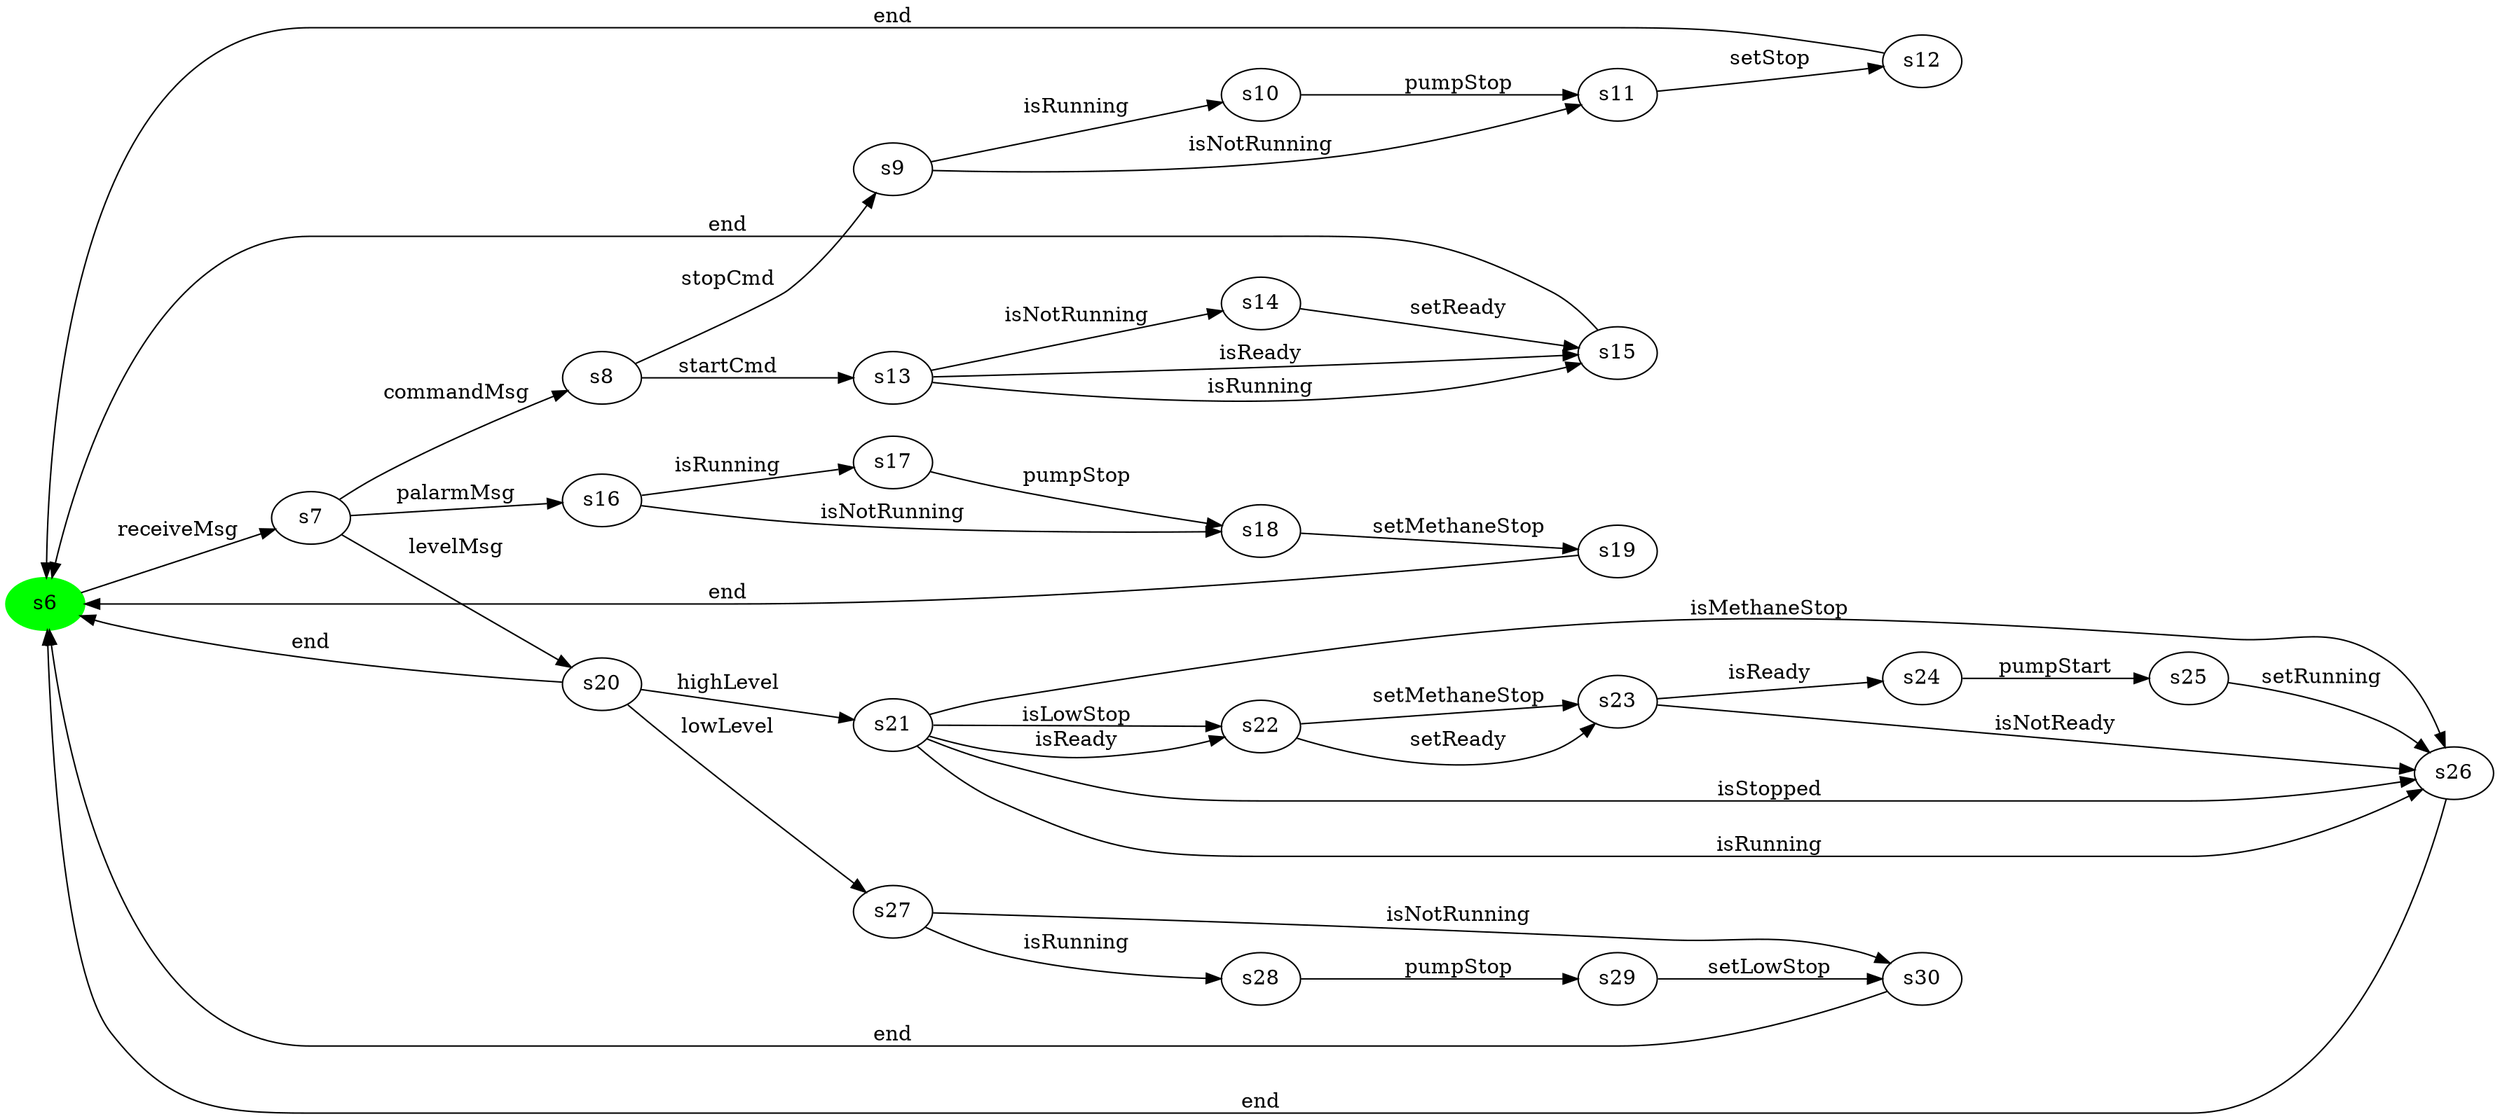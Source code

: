 digraph G {
rankdir=LR;
state0[ label = "s6", style=filled, color=green ];
state1 [ label = "s30" ];
state1 -> state0 [ label=" end " ];
state2 [ label = "s11" ];
state2 -> state3 [ label=" setStop " ];
state4 [ label = "s10" ];
state4 -> state2 [ label=" pumpStop " ];
state5 [ label = "s13" ];
state5 -> state6 [ label=" isNotRunning " ];
state5 -> state7 [ label=" isReady " ];
state5 -> state7 [ label=" isRunning " ];
state3 [ label = "s12" ];
state3 -> state0 [ label=" end " ];
state7 [ label = "s15" ];
state7 -> state0 [ label=" end " ];
state6 [ label = "s14" ];
state6 -> state7 [ label=" setReady " ];
state8 [ label = "s17" ];
state8 -> state9 [ label=" pumpStop " ];
state10 [ label = "s16" ];
state10 -> state8 [ label=" isRunning " ];
state10 -> state9 [ label=" isNotRunning " ];
state11 [ label = "s19" ];
state11 -> state0 [ label=" end " ];
state9 [ label = "s18" ];
state9 -> state11 [ label=" setMethaneStop " ];
state0 -> state12 [ label=" receiveMsg " ];
state12 [ label = "s7" ];
state12 -> state13 [ label=" commandMsg " ];
state12 -> state10 [ label=" palarmMsg " ];
state12 -> state14 [ label=" levelMsg " ];
state13 [ label = "s8" ];
state13 -> state15 [ label=" stopCmd " ];
state13 -> state5 [ label=" startCmd " ];
state15 [ label = "s9" ];
state15 -> state4 [ label=" isRunning " ];
state15 -> state2 [ label=" isNotRunning " ];
state14 [ label = "s20" ];
state14 -> state0 [ label=" end " ];
state14 -> state16 [ label=" highLevel " ];
state14 -> state17 [ label=" lowLevel " ];
state18 [ label = "s22" ];
state18 -> state19 [ label=" setReady " ];
state18 -> state19 [ label=" setMethaneStop " ];
state16 [ label = "s21" ];
state16 -> state18 [ label=" isReady " ];
state16 -> state18 [ label=" isLowStop " ];
state16 -> state20 [ label=" isMethaneStop " ];
state16 -> state20 [ label=" isStopped " ];
state16 -> state20 [ label=" isRunning " ];
state21 [ label = "s24" ];
state21 -> state22 [ label=" pumpStart " ];
state19 [ label = "s23" ];
state19 -> state21 [ label=" isReady " ];
state19 -> state20 [ label=" isNotReady " ];
state20 [ label = "s26" ];
state20 -> state0 [ label=" end " ];
state22 [ label = "s25" ];
state22 -> state20 [ label=" setRunning " ];
state23 [ label = "s28" ];
state23 -> state24 [ label=" pumpStop " ];
state17 [ label = "s27" ];
state17 -> state23 [ label=" isRunning " ];
state17 -> state1 [ label=" isNotRunning " ];
state24 [ label = "s29" ];
state24 -> state1 [ label=" setLowStop " ];
}
